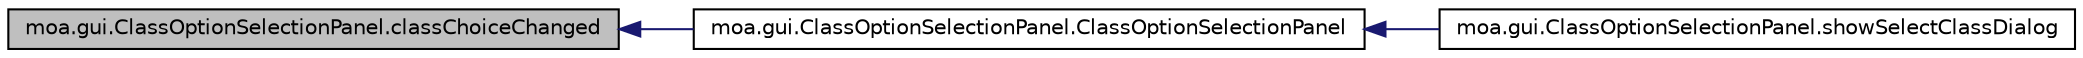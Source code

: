 digraph G
{
  edge [fontname="Helvetica",fontsize="10",labelfontname="Helvetica",labelfontsize="10"];
  node [fontname="Helvetica",fontsize="10",shape=record];
  rankdir=LR;
  Node1 [label="moa.gui.ClassOptionSelectionPanel.classChoiceChanged",height=0.2,width=0.4,color="black", fillcolor="grey75", style="filled" fontcolor="black"];
  Node1 -> Node2 [dir=back,color="midnightblue",fontsize="10",style="solid",fontname="Helvetica"];
  Node2 [label="moa.gui.ClassOptionSelectionPanel.ClassOptionSelectionPanel",height=0.2,width=0.4,color="black", fillcolor="white", style="filled",URL="$classmoa_1_1gui_1_1ClassOptionSelectionPanel.html#a2a4b8441ab88838697463d39b36fba2f"];
  Node2 -> Node3 [dir=back,color="midnightblue",fontsize="10",style="solid",fontname="Helvetica"];
  Node3 [label="moa.gui.ClassOptionSelectionPanel.showSelectClassDialog",height=0.2,width=0.4,color="black", fillcolor="white", style="filled",URL="$classmoa_1_1gui_1_1ClassOptionSelectionPanel.html#a746b0c5c26f3a627a792a3a92b205dd5"];
}
